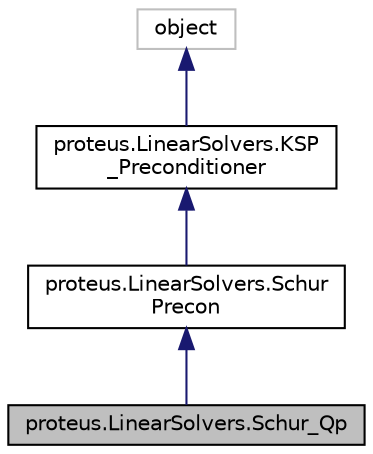 digraph "proteus.LinearSolvers.Schur_Qp"
{
 // LATEX_PDF_SIZE
  edge [fontname="Helvetica",fontsize="10",labelfontname="Helvetica",labelfontsize="10"];
  node [fontname="Helvetica",fontsize="10",shape=record];
  Node1 [label="proteus.LinearSolvers.Schur_Qp",height=0.2,width=0.4,color="black", fillcolor="grey75", style="filled", fontcolor="black",tooltip=" "];
  Node2 -> Node1 [dir="back",color="midnightblue",fontsize="10",style="solid",fontname="Helvetica"];
  Node2 [label="proteus.LinearSolvers.Schur\lPrecon",height=0.2,width=0.4,color="black", fillcolor="white", style="filled",URL="$d4/d58/classproteus_1_1LinearSolvers_1_1SchurPrecon.html",tooltip=" "];
  Node3 -> Node2 [dir="back",color="midnightblue",fontsize="10",style="solid",fontname="Helvetica"];
  Node3 [label="proteus.LinearSolvers.KSP\l_Preconditioner",height=0.2,width=0.4,color="black", fillcolor="white", style="filled",URL="$d7/da9/classproteus_1_1LinearSolvers_1_1KSP__Preconditioner.html",tooltip=" "];
  Node4 -> Node3 [dir="back",color="midnightblue",fontsize="10",style="solid",fontname="Helvetica"];
  Node4 [label="object",height=0.2,width=0.4,color="grey75", fillcolor="white", style="filled",tooltip=" "];
}
